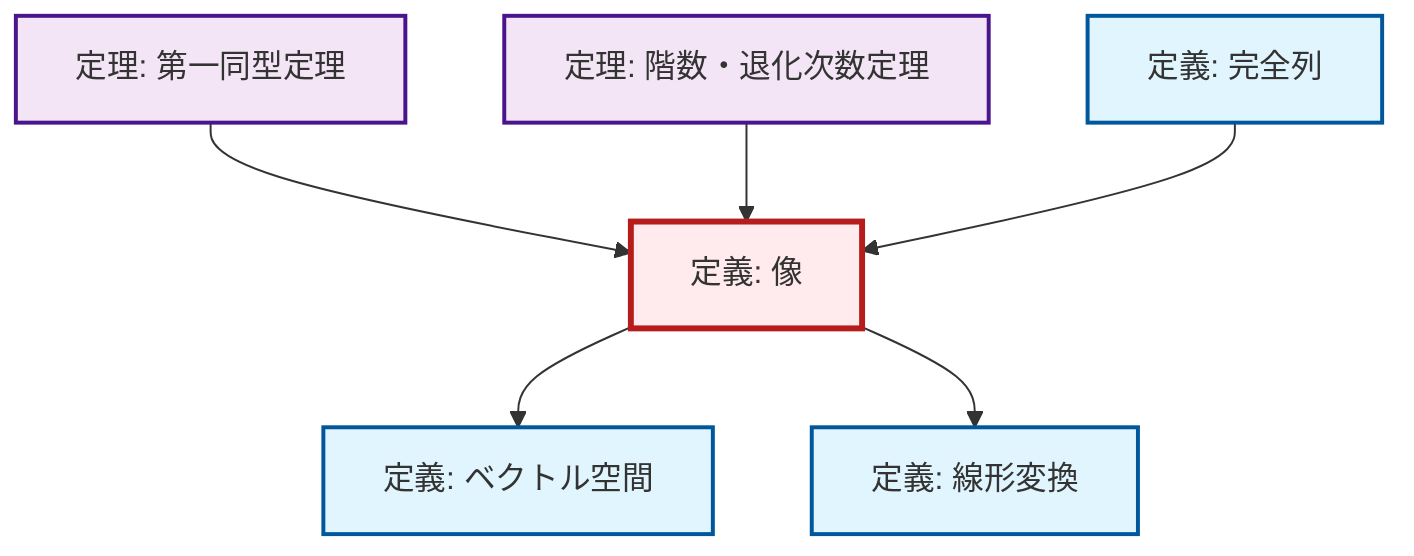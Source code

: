 graph TD
    classDef definition fill:#e1f5fe,stroke:#01579b,stroke-width:2px
    classDef theorem fill:#f3e5f5,stroke:#4a148c,stroke-width:2px
    classDef axiom fill:#fff3e0,stroke:#e65100,stroke-width:2px
    classDef example fill:#e8f5e9,stroke:#1b5e20,stroke-width:2px
    classDef current fill:#ffebee,stroke:#b71c1c,stroke-width:3px
    def-vector-space["定義: ベクトル空間"]:::definition
    def-exact-sequence["定義: 完全列"]:::definition
    def-image["定義: 像"]:::definition
    thm-first-isomorphism["定理: 第一同型定理"]:::theorem
    thm-rank-nullity["定理: 階数・退化次数定理"]:::theorem
    def-linear-transformation["定義: 線形変換"]:::definition
    thm-first-isomorphism --> def-image
    def-image --> def-vector-space
    thm-rank-nullity --> def-image
    def-image --> def-linear-transformation
    def-exact-sequence --> def-image
    class def-image current